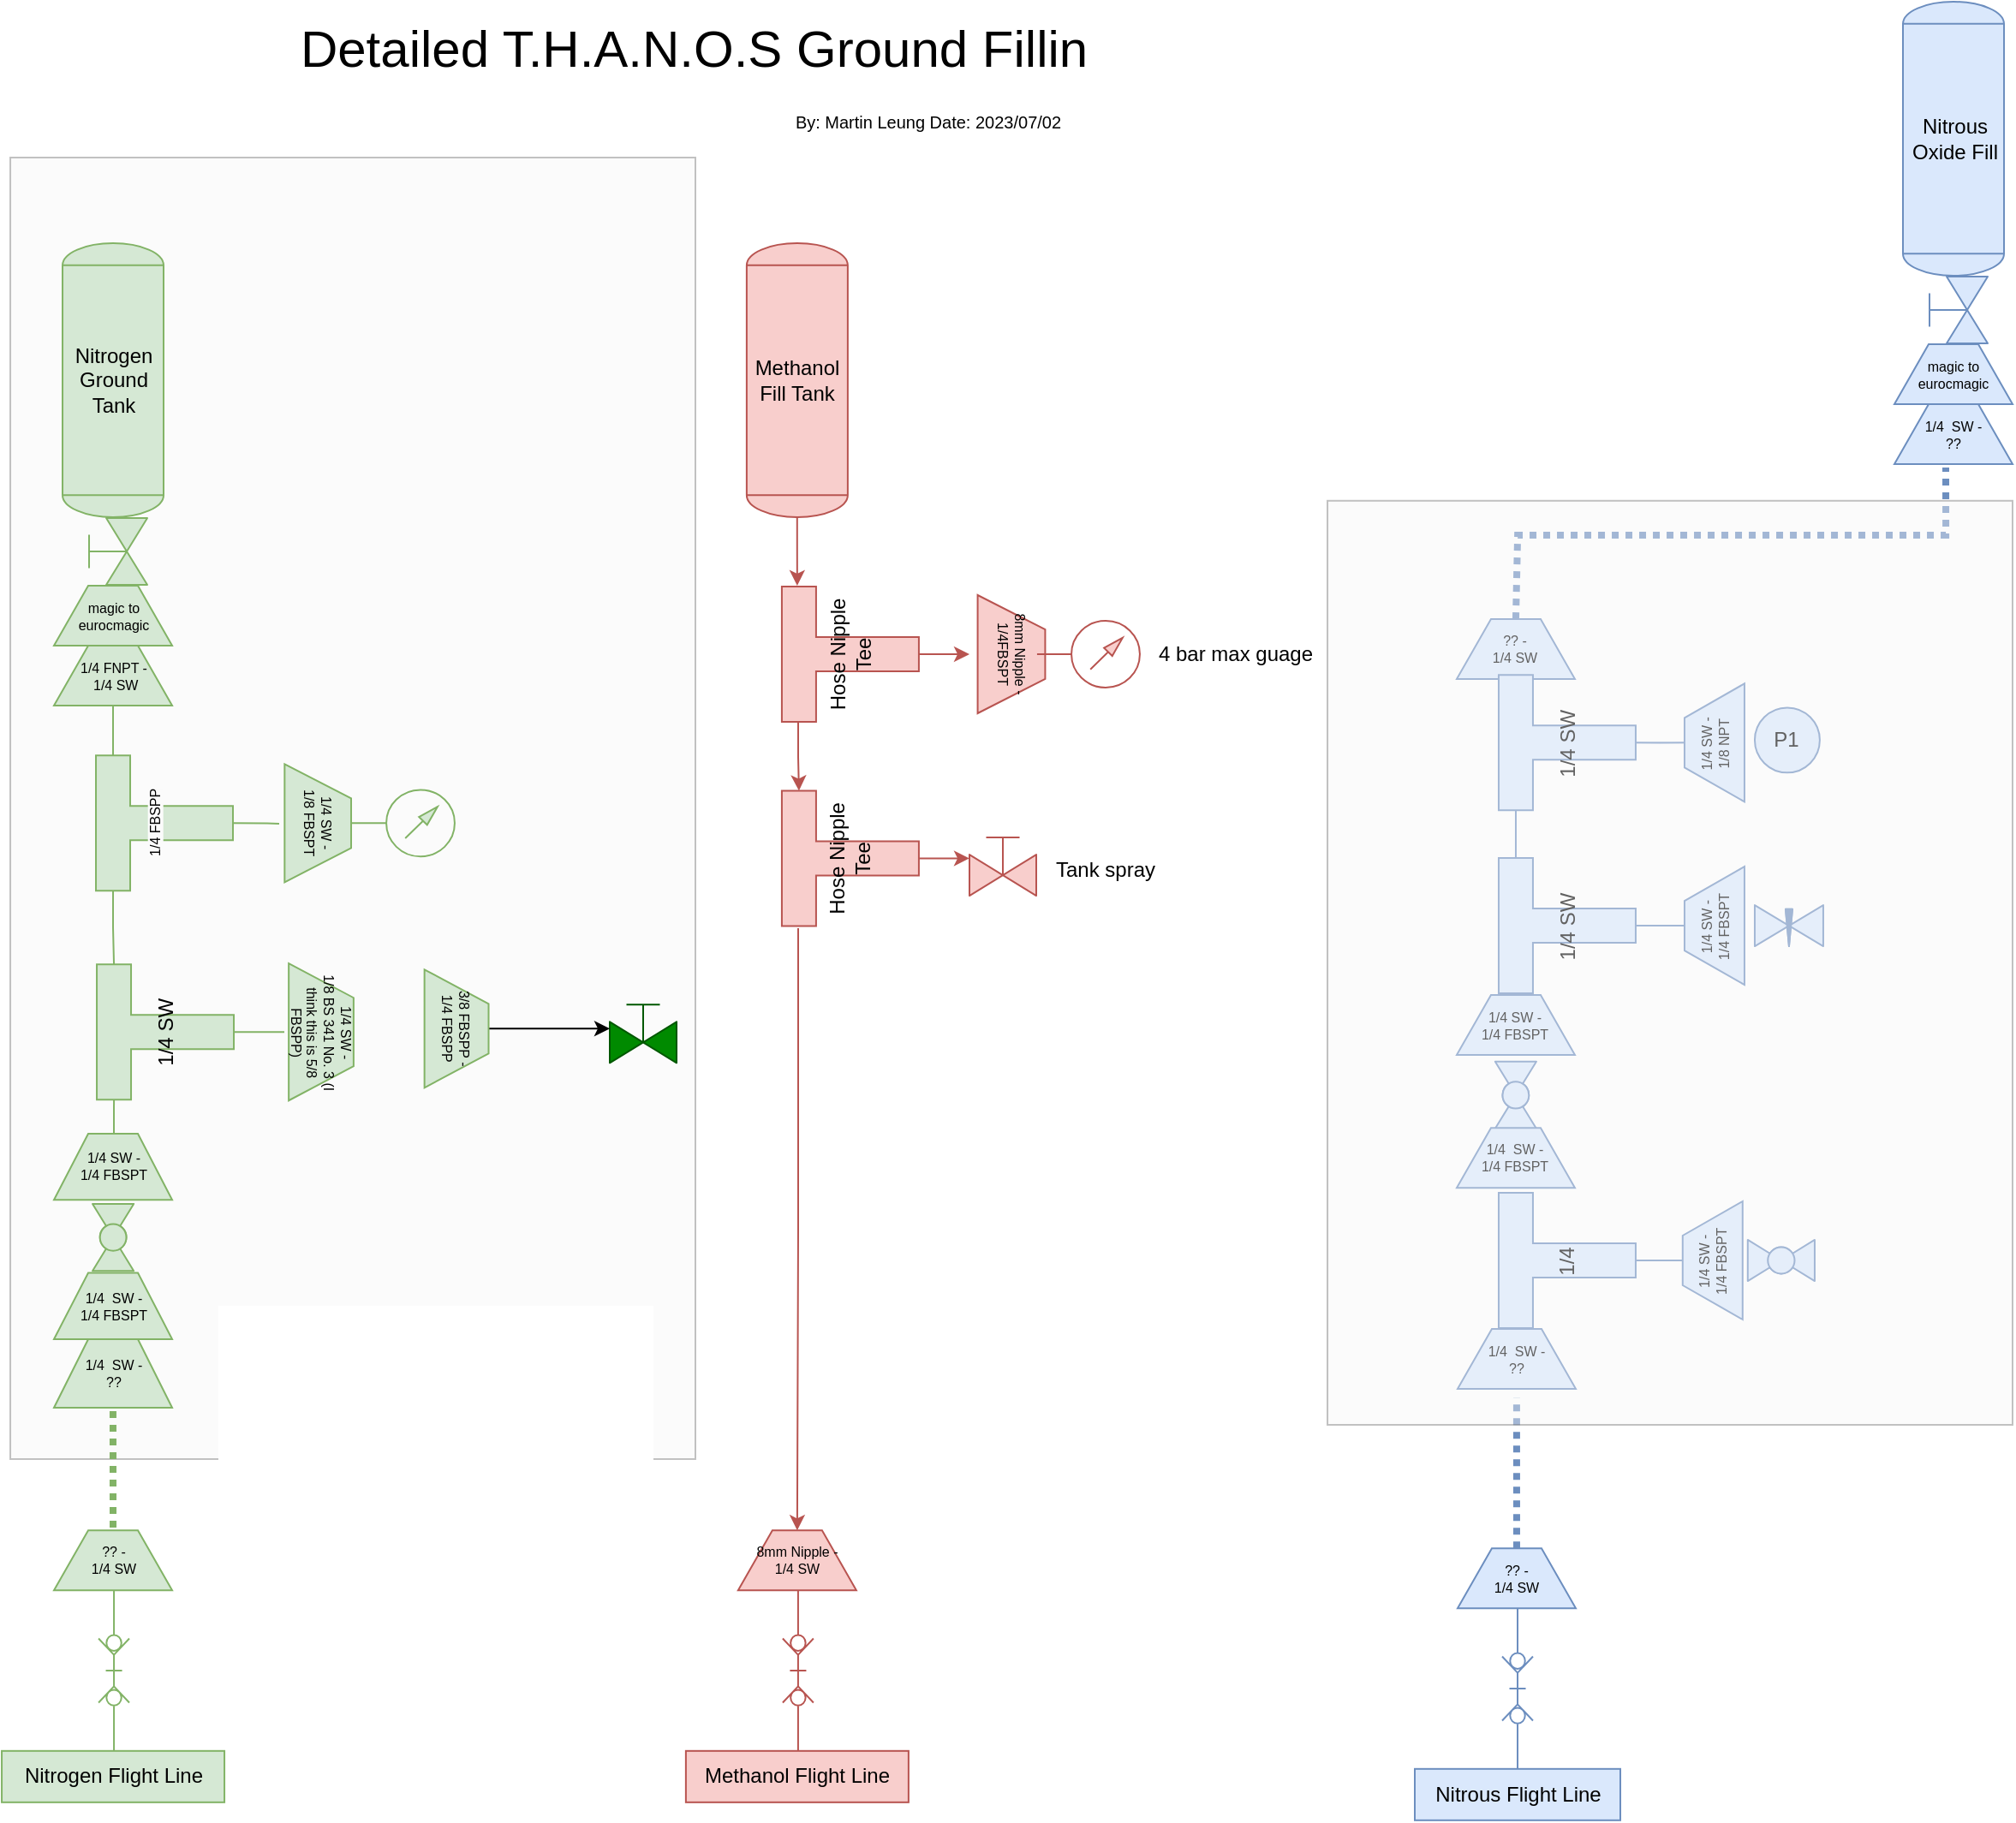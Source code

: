 <mxfile version="21.5.2" type="github">
  <diagram name="Page-1" id="jnM4FIaVRioYchtktZdf">
    <mxGraphModel dx="1685" dy="1503" grid="1" gridSize="10" guides="1" tooltips="1" connect="1" arrows="1" fold="1" page="1" pageScale="1" pageWidth="850" pageHeight="1100" math="0" shadow="0">
      <root>
        <mxCell id="0" />
        <mxCell id="1" parent="0" />
        <mxCell id="Jmnt9u7fg5AIPMiEPAvG-105" value="" style="rounded=0;whiteSpace=wrap;html=1;fillColor=#f5f5f5;strokeColor=#666666;opacity=40;fontColor=#333333;" parent="1" vertex="1">
          <mxGeometry x="960.01" y="110" width="399.99" height="760" as="geometry" />
        </mxCell>
        <mxCell id="H4ZSS06QnPCmLtV-XADn-3" style="edgeStyle=orthogonalEdgeStyle;rounded=0;orthogonalLoop=1;jettySize=auto;html=1;entryX=0.5;entryY=0;entryDx=0;entryDy=0;fillColor=#f8cecc;strokeColor=#b85450;" edge="1" parent="1" source="Jmnt9u7fg5AIPMiEPAvG-2">
          <mxGeometry relative="1" as="geometry">
            <mxPoint x="1419.44" y="360" as="targetPoint" />
            <Array as="points">
              <mxPoint x="1420" y="340" />
              <mxPoint x="1420" y="340" />
            </Array>
          </mxGeometry>
        </mxCell>
        <mxCell id="Jmnt9u7fg5AIPMiEPAvG-2" value="Methanol&lt;br&gt;Fill Tank" style="shape=mxgraph.pid.vessels.tank;html=1;pointerEvents=1;align=center;verticalLabelPosition=middle;verticalAlign=middle;dashed=0;labelPosition=center;fillColor=#f8cecc;strokeColor=#b85450;" parent="1" vertex="1">
          <mxGeometry x="1389.94" y="160" width="59" height="160" as="geometry" />
        </mxCell>
        <mxCell id="Jmnt9u7fg5AIPMiEPAvG-3" value="Nitrous&lt;br&gt;Oxide Fill" style="shape=mxgraph.pid.vessels.tank;html=1;pointerEvents=1;align=center;verticalLabelPosition=middle;verticalAlign=middle;dashed=0;labelPosition=center;fillColor=#dae8fc;strokeColor=#6c8ebf;" parent="1" vertex="1">
          <mxGeometry x="2065" y="19" width="59" height="160" as="geometry" />
        </mxCell>
        <mxCell id="Jmnt9u7fg5AIPMiEPAvG-4" value="Nitrogen&lt;br&gt;Ground&lt;br&gt;Tank" style="shape=mxgraph.pid.vessels.tank;html=1;pointerEvents=1;align=center;verticalLabelPosition=middle;verticalAlign=middle;dashed=0;labelPosition=center;fillColor=#d5e8d4;strokeColor=#82b366;" parent="1" vertex="1">
          <mxGeometry x="990.51" y="160" width="59" height="160" as="geometry" />
        </mxCell>
        <mxCell id="Jmnt9u7fg5AIPMiEPAvG-6" value="" style="verticalLabelPosition=bottom;align=center;html=1;verticalAlign=top;pointerEvents=1;dashed=0;shape=mxgraph.pid2valves.valve;valveType=gate;actuator=man;rotation=-90;fillColor=#d5e8d4;strokeColor=#82b366;" parent="1" vertex="1">
          <mxGeometry x="1000.51" y="320" width="39" height="40" as="geometry" />
        </mxCell>
        <mxCell id="Jmnt9u7fg5AIPMiEPAvG-7" value="" style="verticalLabelPosition=bottom;align=center;html=1;verticalAlign=top;pointerEvents=1;dashed=0;shape=mxgraph.pid2valves.valve;valveType=gate;actuator=man;rotation=-90;fillColor=#dae8fc;strokeColor=#6c8ebf;" parent="1" vertex="1">
          <mxGeometry x="2075" y="179" width="39" height="40" as="geometry" />
        </mxCell>
        <mxCell id="Jmnt9u7fg5AIPMiEPAvG-71" style="edgeStyle=orthogonalEdgeStyle;rounded=0;orthogonalLoop=1;jettySize=auto;html=1;entryX=0;entryY=0;entryDx=79.0;entryDy=10;entryPerimeter=0;fillColor=#d5e8d4;strokeColor=#82b366;endArrow=none;endFill=0;" parent="1" source="Jmnt9u7fg5AIPMiEPAvG-8" target="Jmnt9u7fg5AIPMiEPAvG-9" edge="1">
          <mxGeometry relative="1" as="geometry" />
        </mxCell>
        <mxCell id="Jmnt9u7fg5AIPMiEPAvG-8" value="1/4 FNPT -&lt;br style=&quot;font-size: 8px;&quot;&gt;&amp;nbsp;1/4 SW" style="shape=trapezoid;perimeter=trapezoidPerimeter;whiteSpace=wrap;html=1;fixedSize=1;fontSize=8;align=center;fillColor=#d5e8d4;strokeColor=#82b366;" parent="1" vertex="1">
          <mxGeometry x="985.51" y="395" width="69" height="35" as="geometry" />
        </mxCell>
        <mxCell id="Jmnt9u7fg5AIPMiEPAvG-72" style="edgeStyle=orthogonalEdgeStyle;rounded=0;orthogonalLoop=1;jettySize=auto;html=1;entryX=0.505;entryY=1.082;entryDx=0;entryDy=0;entryPerimeter=0;fillColor=#d5e8d4;strokeColor=#82b366;endArrow=none;endFill=0;" parent="1" source="Jmnt9u7fg5AIPMiEPAvG-9" target="Jmnt9u7fg5AIPMiEPAvG-12" edge="1">
          <mxGeometry relative="1" as="geometry" />
        </mxCell>
        <mxCell id="Jmnt9u7fg5AIPMiEPAvG-74" style="edgeStyle=orthogonalEdgeStyle;rounded=0;orthogonalLoop=1;jettySize=auto;html=1;entryX=0;entryY=0;entryDx=79.0;entryDy=10;entryPerimeter=0;exitX=0;exitY=0;exitDx=0;exitDy=10;exitPerimeter=0;fillColor=#d5e8d4;strokeColor=#82b366;endArrow=none;endFill=0;" parent="1" source="Jmnt9u7fg5AIPMiEPAvG-9" target="Jmnt9u7fg5AIPMiEPAvG-10" edge="1">
          <mxGeometry relative="1" as="geometry">
            <Array as="points" />
          </mxGeometry>
        </mxCell>
        <mxCell id="Jmnt9u7fg5AIPMiEPAvG-9" value="&#xa;&lt;span style=&quot;color: rgb(0, 0, 0); font-family: Helvetica; font-size: 8px; font-style: normal; font-variant-ligatures: normal; font-variant-caps: normal; font-weight: 400; letter-spacing: normal; orphans: 2; text-align: center; text-indent: 0px; text-transform: none; widows: 2; word-spacing: 0px; -webkit-text-stroke-width: 0px; background-color: rgb(251, 251, 251); text-decoration-thickness: initial; text-decoration-style: initial; text-decoration-color: initial; float: none; display: inline !important;&quot;&gt;1/4 FBSPP&lt;/span&gt;&#xa;&#xa;" style="shape=tee;whiteSpace=wrap;html=1;rotation=-90;labelPosition=center;verticalLabelPosition=middle;align=center;verticalAlign=middle;dx=20;dy=20;fillColor=#d5e8d4;strokeColor=#82b366;" parent="1" vertex="1">
          <mxGeometry x="1010.51" y="458.66" width="79" height="80" as="geometry" />
        </mxCell>
        <mxCell id="Jmnt9u7fg5AIPMiEPAvG-76" style="edgeStyle=orthogonalEdgeStyle;rounded=0;orthogonalLoop=1;jettySize=auto;html=1;fillColor=#d5e8d4;strokeColor=#82b366;endArrow=none;endFill=0;" parent="1" source="Jmnt9u7fg5AIPMiEPAvG-10" edge="1">
          <mxGeometry relative="1" as="geometry">
            <mxPoint x="1120" y="620.62" as="targetPoint" />
          </mxGeometry>
        </mxCell>
        <mxCell id="Jmnt9u7fg5AIPMiEPAvG-77" style="edgeStyle=orthogonalEdgeStyle;rounded=0;orthogonalLoop=1;jettySize=auto;html=1;entryX=0.5;entryY=0;entryDx=0;entryDy=0;exitX=0;exitY=0;exitDx=0;exitDy=10;exitPerimeter=0;fillColor=#d5e8d4;strokeColor=#82b366;endArrow=none;endFill=0;" parent="1" source="Jmnt9u7fg5AIPMiEPAvG-10" target="Jmnt9u7fg5AIPMiEPAvG-15" edge="1">
          <mxGeometry relative="1" as="geometry">
            <Array as="points">
              <mxPoint x="1021" y="680" />
            </Array>
          </mxGeometry>
        </mxCell>
        <mxCell id="Jmnt9u7fg5AIPMiEPAvG-10" value="1/4 SW" style="shape=tee;whiteSpace=wrap;html=1;rotation=-90;labelPosition=center;verticalLabelPosition=middle;align=center;verticalAlign=middle;fillColor=#d5e8d4;strokeColor=#82b366;" parent="1" vertex="1">
          <mxGeometry x="1011.02" y="580.62" width="79" height="80" as="geometry" />
        </mxCell>
        <mxCell id="Jmnt9u7fg5AIPMiEPAvG-11" value="" style="verticalLabelPosition=bottom;aspect=fixed;html=1;verticalAlign=top;fillColor=#d5e8d4;align=center;outlineConnect=0;shape=mxgraph.fluid_power.x11820;points=[[0.5,1,0]];rotation=90;strokeColor=#82b366;" parent="1" vertex="1">
          <mxGeometry x="1170" y="468.66" width="38.94" height="60" as="geometry" />
        </mxCell>
        <mxCell id="Jmnt9u7fg5AIPMiEPAvG-12" value="1/4 SW -&lt;br&gt;1/8 FBSPT" style="shape=trapezoid;perimeter=trapezoidPerimeter;whiteSpace=wrap;html=1;fixedSize=1;fontSize=8;align=center;rotation=90;fillColor=#d5e8d4;strokeColor=#82b366;" parent="1" vertex="1">
          <mxGeometry x="1105.09" y="479.24" width="69" height="38.84" as="geometry" />
        </mxCell>
        <mxCell id="Jmnt9u7fg5AIPMiEPAvG-13" value="1/4 SW -&lt;br&gt;1/8 BS 341 No. 3 (I think this is 5/8 FBSPP)" style="shape=trapezoid;perimeter=trapezoidPerimeter;whiteSpace=wrap;html=1;fixedSize=1;fontSize=8;align=center;rotation=90;fillColor=#d5e8d4;strokeColor=#82b366;" parent="1" vertex="1">
          <mxGeometry x="1101.51" y="601.68" width="80" height="37.87" as="geometry" />
        </mxCell>
        <mxCell id="Jmnt9u7fg5AIPMiEPAvG-14" value="" style="shape=image;verticalLabelPosition=bottom;labelBackgroundColor=default;verticalAlign=top;aspect=fixed;imageAspect=0;image=https://static.thenounproject.com/png/2260802-200.png;imageBackground=none;fillColor=#d5e8d4;strokeColor=#82b366;" parent="1" vertex="1">
          <mxGeometry x="1161.54" y="605.07" width="37.91" height="38.91" as="geometry" />
        </mxCell>
        <mxCell id="Jmnt9u7fg5AIPMiEPAvG-15" value="1/4 SW -&lt;br&gt;1/4 FBSPT" style="shape=trapezoid;perimeter=trapezoidPerimeter;whiteSpace=wrap;html=1;fixedSize=1;fontSize=8;align=center;rotation=0;fillColor=#d5e8d4;strokeColor=#82b366;" parent="1" vertex="1">
          <mxGeometry x="985.51" y="680" width="69" height="38.59" as="geometry" />
        </mxCell>
        <mxCell id="Jmnt9u7fg5AIPMiEPAvG-16" value="magic to eurocmagic" style="shape=trapezoid;perimeter=trapezoidPerimeter;whiteSpace=wrap;html=1;fixedSize=1;fontSize=8;align=center;fillColor=#d5e8d4;strokeColor=#82b366;" parent="1" vertex="1">
          <mxGeometry x="985.51" y="360" width="69" height="35" as="geometry" />
        </mxCell>
        <mxCell id="Jmnt9u7fg5AIPMiEPAvG-17" value="magic to eurocmagic" style="shape=trapezoid;perimeter=trapezoidPerimeter;whiteSpace=wrap;html=1;fixedSize=1;fontSize=8;align=center;fillColor=#dae8fc;strokeColor=#6c8ebf;" parent="1" vertex="1">
          <mxGeometry x="2060" y="219" width="69" height="35" as="geometry" />
        </mxCell>
        <mxCell id="Jmnt9u7fg5AIPMiEPAvG-18" value="" style="verticalLabelPosition=bottom;align=center;html=1;verticalAlign=top;pointerEvents=1;dashed=0;shape=mxgraph.pid2valves.valve;valveType=ball;rotation=-90;fillColor=#d5e8d4;strokeColor=#82b366;" parent="1" vertex="1">
          <mxGeometry x="1000.51" y="728.5" width="39.09" height="24.06" as="geometry" />
        </mxCell>
        <mxCell id="Jmnt9u7fg5AIPMiEPAvG-19" value="" style="verticalLabelPosition=bottom;aspect=fixed;html=1;verticalAlign=top;fillColor=#d5e8d4;align=center;outlineConnect=0;shape=mxgraph.fluid_power.x11740;points=[[0.5,0,0],[0.5,1,0]];strokeColor=#82b366;" parent="1" vertex="1">
          <mxGeometry x="1011.53" y="946.63" width="17.98" height="93.78" as="geometry" />
        </mxCell>
        <mxCell id="Jmnt9u7fg5AIPMiEPAvG-20" value="" style="endArrow=none;dashed=1;html=1;rounded=0;entryX=-0.132;entryY=0.461;entryDx=0;entryDy=0;entryPerimeter=0;strokeWidth=4;dashPattern=1 1;fillColor=#d5e8d4;strokeColor=#82b366;" parent="1" edge="1">
          <mxGeometry width="50" height="50" relative="1" as="geometry">
            <mxPoint x="1020" y="910" as="sourcePoint" />
            <mxPoint x="1019.977" y="839.997" as="targetPoint" />
          </mxGeometry>
        </mxCell>
        <mxCell id="Jmnt9u7fg5AIPMiEPAvG-21" value="1/4&amp;nbsp; SW -&lt;br&gt;1/4 FBSPT" style="shape=trapezoid;perimeter=trapezoidPerimeter;whiteSpace=wrap;html=1;fixedSize=1;fontSize=8;align=center;rotation=0;fillColor=#d5e8d4;strokeColor=#82b366;" parent="1" vertex="1">
          <mxGeometry x="985.51" y="761.22" width="69" height="38.78" as="geometry" />
        </mxCell>
        <mxCell id="Jmnt9u7fg5AIPMiEPAvG-22" value="1/4&amp;nbsp; SW -&lt;br&gt;??" style="shape=trapezoid;perimeter=trapezoidPerimeter;whiteSpace=wrap;html=1;fixedSize=1;fontSize=8;align=center;rotation=0;fillColor=#d5e8d4;strokeColor=#82b366;" parent="1" vertex="1">
          <mxGeometry x="985.51" y="800" width="69" height="40" as="geometry" />
        </mxCell>
        <mxCell id="Jmnt9u7fg5AIPMiEPAvG-23" value="?? -&lt;br&gt;1/4 SW" style="shape=trapezoid;perimeter=trapezoidPerimeter;whiteSpace=wrap;html=1;fixedSize=1;fontSize=8;align=center;rotation=0;fillColor=#d5e8d4;strokeColor=#82b366;" parent="1" vertex="1">
          <mxGeometry x="985.51" y="911.63" width="69" height="35" as="geometry" />
        </mxCell>
        <mxCell id="Jmnt9u7fg5AIPMiEPAvG-25" value="" style="verticalLabelPosition=bottom;align=center;html=1;verticalAlign=top;pointerEvents=1;dashed=0;shape=mxgraph.pid2valves.valve;valveType=gate;actuator=man;rotation=0;fillColor=#008a00;strokeColor=#005700;fontColor=#ffffff;" parent="1" vertex="1">
          <mxGeometry x="1310" y="598.66" width="39" height="40" as="geometry" />
        </mxCell>
        <mxCell id="H4ZSS06QnPCmLtV-XADn-1" style="edgeStyle=orthogonalEdgeStyle;rounded=0;orthogonalLoop=1;jettySize=auto;html=1;entryX=0;entryY=0.5;entryDx=0;entryDy=0;entryPerimeter=0;" edge="1" parent="1" source="Jmnt9u7fg5AIPMiEPAvG-30" target="Jmnt9u7fg5AIPMiEPAvG-25">
          <mxGeometry relative="1" as="geometry" />
        </mxCell>
        <mxCell id="Jmnt9u7fg5AIPMiEPAvG-30" value="3/8 FBSPP -&lt;br&gt;1/4 FBSPP" style="shape=trapezoid;perimeter=trapezoidPerimeter;whiteSpace=wrap;html=1;fixedSize=1;fontSize=8;align=center;rotation=90;fillColor=#d5e8d4;strokeColor=#82b366;" parent="1" vertex="1">
          <mxGeometry x="1186.04" y="599.94" width="69" height="37.44" as="geometry" />
        </mxCell>
        <mxCell id="Jmnt9u7fg5AIPMiEPAvG-43" value="" style="verticalLabelPosition=bottom;aspect=fixed;html=1;verticalAlign=top;fillColor=#f8cecc;align=center;outlineConnect=0;shape=mxgraph.fluid_power.x11740;points=[[0.5,0,0],[0.5,1,0]];strokeColor=#b85450;" parent="1" vertex="1">
          <mxGeometry x="1410.96" y="946.63" width="17.98" height="93.78" as="geometry" />
        </mxCell>
        <mxCell id="Jmnt9u7fg5AIPMiEPAvG-46" value="8mm Nipple -&lt;br&gt;1/4 SW" style="shape=trapezoid;perimeter=trapezoidPerimeter;whiteSpace=wrap;html=1;fixedSize=1;fontSize=8;align=center;rotation=0;fillColor=#f8cecc;strokeColor=#b85450;" parent="1" vertex="1">
          <mxGeometry x="1384.94" y="911.63" width="69" height="35" as="geometry" />
        </mxCell>
        <mxCell id="Jmnt9u7fg5AIPMiEPAvG-48" value="1/4&amp;nbsp; SW -&lt;br&gt;??" style="shape=trapezoid;perimeter=trapezoidPerimeter;whiteSpace=wrap;html=1;fixedSize=1;fontSize=8;align=center;rotation=0;fillColor=#dae8fc;strokeColor=#6c8ebf;" parent="1" vertex="1">
          <mxGeometry x="2060" y="254" width="69" height="35" as="geometry" />
        </mxCell>
        <mxCell id="Jmnt9u7fg5AIPMiEPAvG-49" value="?? -&lt;br&gt;1/4 SW" style="shape=trapezoid;perimeter=trapezoidPerimeter;whiteSpace=wrap;html=1;fixedSize=1;fontSize=8;align=center;rotation=0;fillColor=#dae8fc;strokeColor=#6c8ebf;" parent="1" vertex="1">
          <mxGeometry x="1804.48" y="379.53" width="69" height="35" as="geometry" />
        </mxCell>
        <mxCell id="Jmnt9u7fg5AIPMiEPAvG-50" value="" style="endArrow=none;dashed=1;html=1;rounded=0;strokeWidth=4;dashPattern=1 1;fillColor=#dae8fc;strokeColor=#6c8ebf;exitX=0.5;exitY=0;exitDx=0;exitDy=0;" parent="1" source="Jmnt9u7fg5AIPMiEPAvG-49" edge="1">
          <mxGeometry width="50" height="50" relative="1" as="geometry">
            <mxPoint x="1949.94" y="379.53" as="sourcePoint" />
            <mxPoint x="2090" y="291.03" as="targetPoint" />
            <Array as="points">
              <mxPoint x="1840.06" y="330.5" />
              <mxPoint x="2090.06" y="330.5" />
            </Array>
          </mxGeometry>
        </mxCell>
        <mxCell id="Jmnt9u7fg5AIPMiEPAvG-52" value="1/4 SW -&lt;br&gt;1/4 FBSPT" style="shape=trapezoid;perimeter=trapezoidPerimeter;whiteSpace=wrap;html=1;fixedSize=1;fontSize=8;align=center;rotation=0;fillColor=#dae8fc;strokeColor=#6c8ebf;" parent="1" vertex="1">
          <mxGeometry x="1804.48" y="599.0" width="69" height="35" as="geometry" />
        </mxCell>
        <mxCell id="Jmnt9u7fg5AIPMiEPAvG-53" value="" style="verticalLabelPosition=bottom;align=center;html=1;verticalAlign=top;pointerEvents=1;dashed=0;shape=mxgraph.pid2valves.valve;valveType=ball;rotation=-90;fillColor=#dae8fc;strokeColor=#6c8ebf;" parent="1" vertex="1">
          <mxGeometry x="1819.39" y="645.41" width="39.09" height="24.06" as="geometry" />
        </mxCell>
        <mxCell id="Jmnt9u7fg5AIPMiEPAvG-54" value="1/4&amp;nbsp; SW -&lt;br&gt;1/4 FBSPT" style="shape=trapezoid;perimeter=trapezoidPerimeter;whiteSpace=wrap;html=1;fixedSize=1;fontSize=8;align=center;rotation=0;fillColor=#dae8fc;strokeColor=#6c8ebf;" parent="1" vertex="1">
          <mxGeometry x="1804.48" y="676.63" width="69" height="35" as="geometry" />
        </mxCell>
        <mxCell id="Jmnt9u7fg5AIPMiEPAvG-103" style="edgeStyle=orthogonalEdgeStyle;rounded=0;orthogonalLoop=1;jettySize=auto;html=1;entryX=0.5;entryY=0;entryDx=0;entryDy=0;endArrow=none;endFill=0;fillColor=#dae8fc;strokeColor=#6c8ebf;" parent="1" source="Jmnt9u7fg5AIPMiEPAvG-55" target="Jmnt9u7fg5AIPMiEPAvG-56" edge="1">
          <mxGeometry relative="1" as="geometry" />
        </mxCell>
        <mxCell id="Jmnt9u7fg5AIPMiEPAvG-55" value="1/4" style="shape=tee;whiteSpace=wrap;html=1;rotation=-90;labelPosition=center;verticalLabelPosition=middle;align=center;verticalAlign=middle;dx=20;dy=20;fillColor=#dae8fc;strokeColor=#6c8ebf;" parent="1" vertex="1">
          <mxGeometry x="1829.48" y="714.0" width="79" height="80" as="geometry" />
        </mxCell>
        <mxCell id="Jmnt9u7fg5AIPMiEPAvG-56" value="1/4 SW -&lt;br&gt;1/4 FBSPT" style="shape=trapezoid;perimeter=trapezoidPerimeter;whiteSpace=wrap;html=1;fixedSize=1;fontSize=8;align=center;rotation=-90;fillColor=#dae8fc;strokeColor=#6c8ebf;" parent="1" vertex="1">
          <mxGeometry x="1919.39" y="736.5" width="69" height="35" as="geometry" />
        </mxCell>
        <mxCell id="Jmnt9u7fg5AIPMiEPAvG-57" value="" style="verticalLabelPosition=bottom;align=center;html=1;verticalAlign=top;pointerEvents=1;dashed=0;shape=mxgraph.pid2valves.valve;valveType=ball;rotation=-180;fillColor=#dae8fc;strokeColor=#6c8ebf;" parent="1" vertex="1">
          <mxGeometry x="1974.39" y="741.97" width="39.09" height="24.06" as="geometry" />
        </mxCell>
        <mxCell id="Jmnt9u7fg5AIPMiEPAvG-59" value="Detailed T.H.A.N.O.S Ground Filling System P&amp;amp;ID V1.1&lt;br style=&quot;font-size: 12px;&quot;&gt;&lt;font size=&quot;1&quot;&gt;By: Martin Leung Date: 2023/07/02&lt;br&gt;&lt;/font&gt;" style="text;html=1;strokeColor=none;fillColor=none;align=center;verticalAlign=middle;whiteSpace=wrap;rounded=0;fontSize=30;" parent="1" vertex="1">
          <mxGeometry x="1000.51" y="19" width="990" height="90" as="geometry" />
        </mxCell>
        <mxCell id="Jmnt9u7fg5AIPMiEPAvG-91" style="edgeStyle=orthogonalEdgeStyle;rounded=0;orthogonalLoop=1;jettySize=auto;html=1;entryX=0;entryY=0;entryDx=79;entryDy=10;entryPerimeter=0;exitX=0;exitY=0;exitDx=0;exitDy=10;exitPerimeter=0;fillColor=#dae8fc;strokeColor=#6c8ebf;endArrow=none;endFill=0;" parent="1" source="Jmnt9u7fg5AIPMiEPAvG-62" target="Jmnt9u7fg5AIPMiEPAvG-63" edge="1">
          <mxGeometry relative="1" as="geometry" />
        </mxCell>
        <mxCell id="Jmnt9u7fg5AIPMiEPAvG-100" style="edgeStyle=orthogonalEdgeStyle;rounded=0;orthogonalLoop=1;jettySize=auto;html=1;entryX=0.5;entryY=0;entryDx=0;entryDy=0;fillColor=#dae8fc;strokeColor=#6c8ebf;endArrow=none;endFill=0;" parent="1" source="Jmnt9u7fg5AIPMiEPAvG-62" target="Jmnt9u7fg5AIPMiEPAvG-66" edge="1">
          <mxGeometry relative="1" as="geometry" />
        </mxCell>
        <mxCell id="Jmnt9u7fg5AIPMiEPAvG-62" value="1/4 SW" style="shape=tee;whiteSpace=wrap;html=1;rotation=-90;labelPosition=center;verticalLabelPosition=middle;align=center;verticalAlign=middle;dx=20;dy=20;fillColor=#dae8fc;strokeColor=#6c8ebf;" parent="1" vertex="1">
          <mxGeometry x="1829.48" y="411.66" width="79" height="80" as="geometry" />
        </mxCell>
        <mxCell id="Jmnt9u7fg5AIPMiEPAvG-101" style="edgeStyle=orthogonalEdgeStyle;rounded=0;orthogonalLoop=1;jettySize=auto;html=1;entryX=0.5;entryY=0;entryDx=0;entryDy=0;fillColor=#dae8fc;strokeColor=#6c8ebf;endArrow=none;endFill=0;" parent="1" source="Jmnt9u7fg5AIPMiEPAvG-63" target="Jmnt9u7fg5AIPMiEPAvG-67" edge="1">
          <mxGeometry relative="1" as="geometry" />
        </mxCell>
        <mxCell id="Jmnt9u7fg5AIPMiEPAvG-63" value="1/4 SW" style="shape=tee;whiteSpace=wrap;html=1;rotation=-90;labelPosition=center;verticalLabelPosition=middle;align=center;verticalAlign=middle;fillColor=#dae8fc;strokeColor=#6c8ebf;" parent="1" vertex="1">
          <mxGeometry x="1829.48" y="518.53" width="79" height="80" as="geometry" />
        </mxCell>
        <mxCell id="Jmnt9u7fg5AIPMiEPAvG-64" value="P1" style="ellipse;whiteSpace=wrap;html=1;aspect=fixed;fillColor=#dae8fc;strokeColor=#6c8ebf;" parent="1" vertex="1">
          <mxGeometry x="1978.48" y="431.19" width="37.97" height="37.97" as="geometry" />
        </mxCell>
        <mxCell id="Jmnt9u7fg5AIPMiEPAvG-66" value="1/4 SW -&lt;br&gt;1/8 NPT" style="shape=trapezoid;perimeter=trapezoidPerimeter;whiteSpace=wrap;html=1;fixedSize=1;fontSize=8;align=center;rotation=-90;fillColor=#dae8fc;strokeColor=#6c8ebf;" parent="1" vertex="1">
          <mxGeometry x="1920.48" y="434.16" width="69" height="35" as="geometry" />
        </mxCell>
        <mxCell id="Jmnt9u7fg5AIPMiEPAvG-67" value="1/4 SW -&lt;br&gt;1/4 FBSPT" style="shape=trapezoid;perimeter=trapezoidPerimeter;whiteSpace=wrap;html=1;fixedSize=1;fontSize=8;align=center;rotation=-90;fillColor=#dae8fc;strokeColor=#6c8ebf;" parent="1" vertex="1">
          <mxGeometry x="1920.48" y="541.03" width="69" height="35" as="geometry" />
        </mxCell>
        <mxCell id="Jmnt9u7fg5AIPMiEPAvG-68" value="" style="verticalLabelPosition=bottom;align=center;html=1;verticalAlign=top;pointerEvents=1;dashed=0;shape=mxgraph.pid2valves.valve;valveType=needle;rotation=0;fillColor=#dae8fc;strokeColor=#6c8ebf;" parent="1" vertex="1">
          <mxGeometry x="1978.48" y="546.53" width="40" height="24" as="geometry" />
        </mxCell>
        <mxCell id="Jmnt9u7fg5AIPMiEPAvG-83" value="" style="verticalLabelPosition=bottom;aspect=fixed;html=1;verticalAlign=top;fillColor=#dae8fc;align=center;outlineConnect=0;shape=mxgraph.fluid_power.x11740;points=[[0.5,0,0],[0.5,1,0]];strokeColor=#6c8ebf;" parent="1" vertex="1">
          <mxGeometry x="1831.01" y="957.13" width="17.98" height="93.78" as="geometry" />
        </mxCell>
        <mxCell id="Jmnt9u7fg5AIPMiEPAvG-84" value="" style="endArrow=none;dashed=1;html=1;rounded=0;entryX=-0.132;entryY=0.461;entryDx=0;entryDy=0;entryPerimeter=0;strokeWidth=4;dashPattern=1 1;fillColor=#dae8fc;strokeColor=#6c8ebf;exitX=0.5;exitY=0;exitDx=0;exitDy=0;" parent="1" source="Jmnt9u7fg5AIPMiEPAvG-86" edge="1">
          <mxGeometry width="50" height="50" relative="1" as="geometry">
            <mxPoint x="1839.99" y="894" as="sourcePoint" />
            <mxPoint x="1839.457" y="833.997" as="targetPoint" />
          </mxGeometry>
        </mxCell>
        <mxCell id="Jmnt9u7fg5AIPMiEPAvG-85" value="1/4&amp;nbsp; SW -&lt;br&gt;??" style="shape=trapezoid;perimeter=trapezoidPerimeter;whiteSpace=wrap;html=1;fixedSize=1;fontSize=8;align=center;rotation=0;fillColor=#dae8fc;strokeColor=#6c8ebf;" parent="1" vertex="1">
          <mxGeometry x="1804.99" y="794" width="69" height="35" as="geometry" />
        </mxCell>
        <mxCell id="Jmnt9u7fg5AIPMiEPAvG-86" value="?? -&lt;br&gt;1/4 SW" style="shape=trapezoid;perimeter=trapezoidPerimeter;whiteSpace=wrap;html=1;fixedSize=1;fontSize=8;align=center;rotation=0;fillColor=#dae8fc;strokeColor=#6c8ebf;" parent="1" vertex="1">
          <mxGeometry x="1804.99" y="922.13" width="69" height="35" as="geometry" />
        </mxCell>
        <mxCell id="Jmnt9u7fg5AIPMiEPAvG-87" value="Nitrogen Flight Line" style="text;html=1;align=center;verticalAlign=middle;resizable=0;points=[];autosize=1;strokeColor=#82b366;fillColor=#d5e8d4;" parent="1" vertex="1">
          <mxGeometry x="955.03" y="1040.41" width="130" height="30" as="geometry" />
        </mxCell>
        <mxCell id="Jmnt9u7fg5AIPMiEPAvG-88" value="Methanol Flight Line" style="text;html=1;align=center;verticalAlign=middle;resizable=0;points=[];autosize=1;strokeColor=#b85450;fillColor=#f8cecc;" parent="1" vertex="1">
          <mxGeometry x="1354.44" y="1040.41" width="130" height="30" as="geometry" />
        </mxCell>
        <mxCell id="Jmnt9u7fg5AIPMiEPAvG-89" value="Nitrous Flight Line" style="text;html=1;align=center;verticalAlign=middle;resizable=0;points=[];autosize=1;strokeColor=#6c8ebf;fillColor=#dae8fc;" parent="1" vertex="1">
          <mxGeometry x="1780" y="1050.91" width="120" height="30" as="geometry" />
        </mxCell>
        <mxCell id="H4ZSS06QnPCmLtV-XADn-8" style="edgeStyle=orthogonalEdgeStyle;rounded=0;orthogonalLoop=1;jettySize=auto;html=1;fillColor=#f8cecc;strokeColor=#b85450;" edge="1" parent="1" source="H4ZSS06QnPCmLtV-XADn-4">
          <mxGeometry relative="1" as="geometry">
            <mxPoint x="1520" y="400" as="targetPoint" />
          </mxGeometry>
        </mxCell>
        <mxCell id="H4ZSS06QnPCmLtV-XADn-16" style="edgeStyle=orthogonalEdgeStyle;rounded=0;orthogonalLoop=1;jettySize=auto;html=1;entryX=0;entryY=0;entryDx=79;entryDy=10;entryPerimeter=0;fillColor=#f8cecc;strokeColor=#b85450;" edge="1" parent="1" target="H4ZSS06QnPCmLtV-XADn-11">
          <mxGeometry relative="1" as="geometry">
            <mxPoint x="1420" y="440" as="sourcePoint" />
            <Array as="points">
              <mxPoint x="1420" y="460" />
            </Array>
          </mxGeometry>
        </mxCell>
        <mxCell id="H4ZSS06QnPCmLtV-XADn-4" value="Hose Nipple Tee" style="shape=tee;whiteSpace=wrap;html=1;rotation=-90;labelPosition=center;verticalLabelPosition=middle;align=center;verticalAlign=middle;dx=20;dy=20;fillColor=#f8cecc;strokeColor=#b85450;" vertex="1" parent="1">
          <mxGeometry x="1410.96" y="360" width="79" height="80" as="geometry" />
        </mxCell>
        <mxCell id="H4ZSS06QnPCmLtV-XADn-6" value="8mm Nipple - 1/4FBSPT" style="shape=trapezoid;perimeter=trapezoidPerimeter;whiteSpace=wrap;html=1;fixedSize=1;fontSize=8;align=center;rotation=90;fillColor=#f8cecc;strokeColor=#b85450;" vertex="1" parent="1">
          <mxGeometry x="1510" y="380.29" width="69" height="39.42" as="geometry" />
        </mxCell>
        <mxCell id="H4ZSS06QnPCmLtV-XADn-7" value="" style="verticalLabelPosition=bottom;aspect=fixed;html=1;verticalAlign=top;fillColor=#f8cecc;align=center;outlineConnect=0;shape=mxgraph.fluid_power.x11820;points=[[0.5,1,0]];rotation=90;strokeColor=#b85450;" vertex="1" parent="1">
          <mxGeometry x="1570" y="370.0" width="38.94" height="60" as="geometry" />
        </mxCell>
        <mxCell id="H4ZSS06QnPCmLtV-XADn-9" value="4 bar max guage" style="text;html=1;align=center;verticalAlign=middle;resizable=0;points=[];autosize=1;" vertex="1" parent="1">
          <mxGeometry x="1620" y="385" width="110" height="30" as="geometry" />
        </mxCell>
        <mxCell id="H4ZSS06QnPCmLtV-XADn-14" style="edgeStyle=orthogonalEdgeStyle;rounded=0;orthogonalLoop=1;jettySize=auto;html=1;entryX=0;entryY=0.455;entryDx=0;entryDy=0;entryPerimeter=0;fillColor=#f8cecc;strokeColor=#b85450;" edge="1" parent="1" source="H4ZSS06QnPCmLtV-XADn-11" target="H4ZSS06QnPCmLtV-XADn-13">
          <mxGeometry relative="1" as="geometry" />
        </mxCell>
        <mxCell id="H4ZSS06QnPCmLtV-XADn-17" style="edgeStyle=orthogonalEdgeStyle;rounded=0;orthogonalLoop=1;jettySize=auto;html=1;entryX=0.5;entryY=0;entryDx=0;entryDy=0;fillColor=#f8cecc;strokeColor=#b85450;" edge="1" parent="1" target="Jmnt9u7fg5AIPMiEPAvG-46">
          <mxGeometry relative="1" as="geometry">
            <mxPoint x="1420" y="560" as="sourcePoint" />
            <Array as="points">
              <mxPoint x="1420" y="735" />
              <mxPoint x="1419" y="735" />
            </Array>
          </mxGeometry>
        </mxCell>
        <mxCell id="H4ZSS06QnPCmLtV-XADn-11" value="Hose Nipple Tee" style="shape=tee;whiteSpace=wrap;html=1;rotation=-90;labelPosition=center;verticalLabelPosition=middle;align=center;verticalAlign=middle;dx=20;dy=20;fillColor=#f8cecc;strokeColor=#b85450;" vertex="1" parent="1">
          <mxGeometry x="1410.96" y="479.24" width="79" height="80" as="geometry" />
        </mxCell>
        <mxCell id="H4ZSS06QnPCmLtV-XADn-13" value="" style="verticalLabelPosition=bottom;align=center;html=1;verticalAlign=top;pointerEvents=1;dashed=0;shape=mxgraph.pid2valves.valve;valveType=gate;actuator=man;rotation=0;fillColor=#f8cecc;strokeColor=#b85450;" vertex="1" parent="1">
          <mxGeometry x="1520" y="501.03" width="39" height="40" as="geometry" />
        </mxCell>
        <mxCell id="H4ZSS06QnPCmLtV-XADn-15" value="Tank spray" style="text;html=1;align=center;verticalAlign=middle;resizable=0;points=[];autosize=1;" vertex="1" parent="1">
          <mxGeometry x="1559" y="511.03" width="80" height="30" as="geometry" />
        </mxCell>
        <mxCell id="H4ZSS06QnPCmLtV-XADn-18" value="" style="rounded=0;whiteSpace=wrap;html=1;fillColor=#f5f5f5;strokeColor=#666666;opacity=40;fontColor=#333333;" vertex="1" parent="1">
          <mxGeometry x="1729.01" y="310.41" width="399.99" height="539.59" as="geometry" />
        </mxCell>
      </root>
    </mxGraphModel>
  </diagram>
</mxfile>
